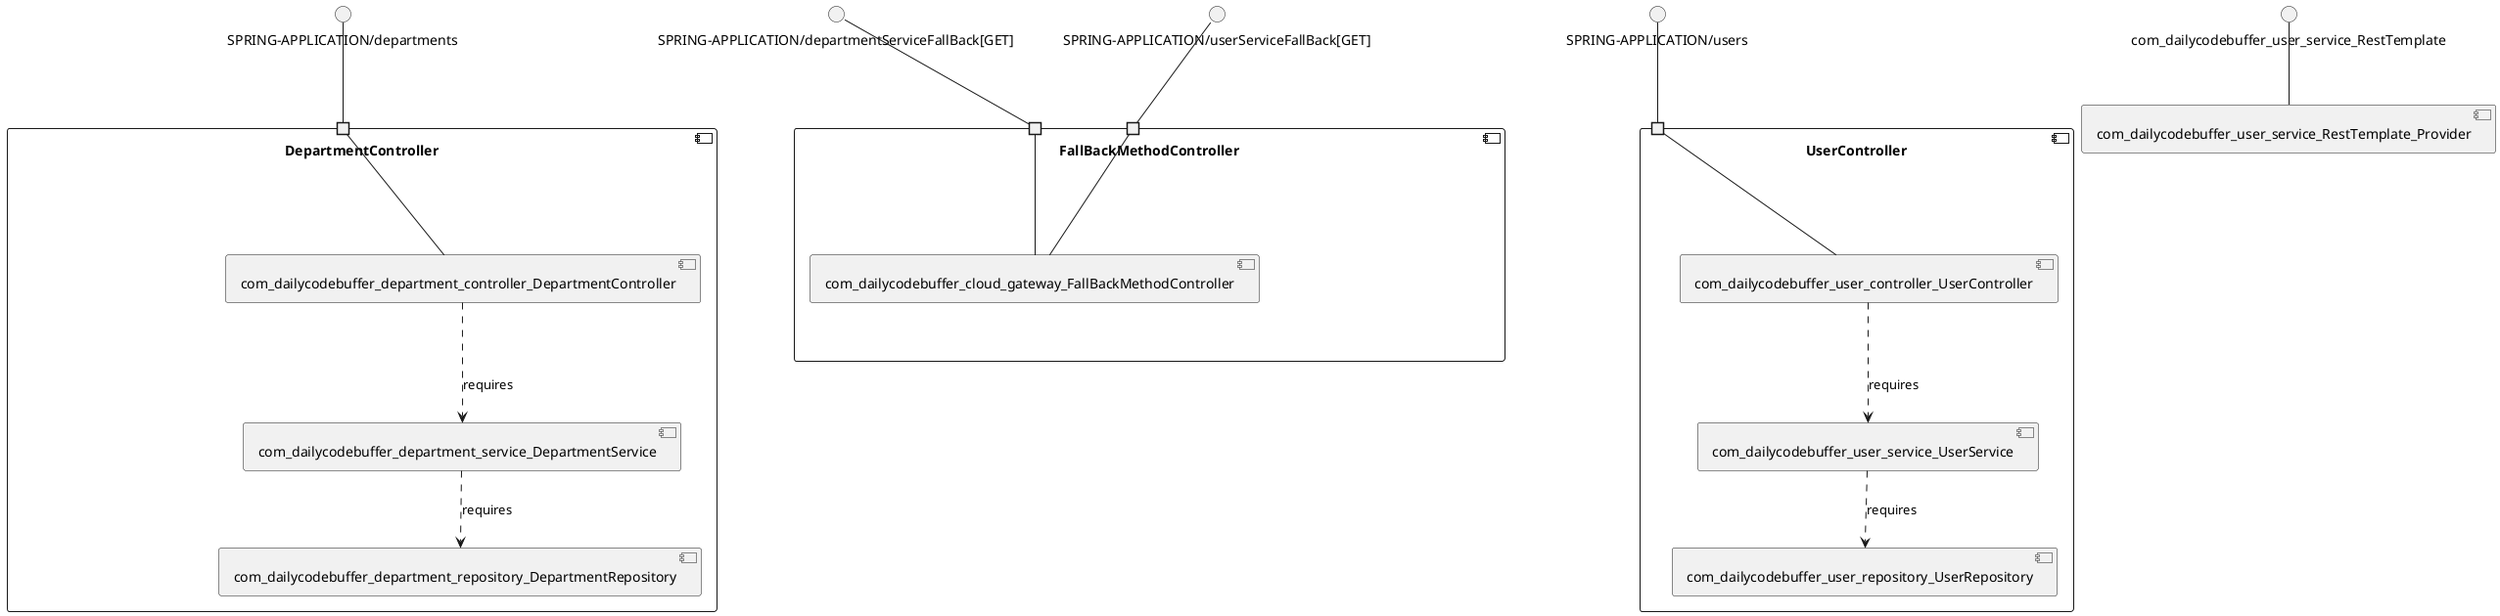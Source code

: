 @startuml
skinparam fixCircleLabelOverlapping true
skinparam componentStyle uml2
component "DepartmentController\n\n\n\n\n\n" {
[com_dailycodebuffer_department_controller_DepartmentController]
[com_dailycodebuffer_department_repository_DepartmentRepository]
[com_dailycodebuffer_department_service_DepartmentService]
portin " " as DepartmentController_requires_SPRING_APPLICATION_departments
[com_dailycodebuffer_department_controller_DepartmentController]..>[com_dailycodebuffer_department_service_DepartmentService] : requires
[com_dailycodebuffer_department_service_DepartmentService]..>[com_dailycodebuffer_department_repository_DepartmentRepository] : requires
"DepartmentController_requires_SPRING_APPLICATION_departments"--[com_dailycodebuffer_department_controller_DepartmentController]
}
interface "SPRING-APPLICATION/departments" as interface.SPRING_APPLICATION_departments
interface.SPRING_APPLICATION_departments--"DepartmentController_requires_SPRING_APPLICATION_departments"
component "FallBackMethodController\n\n\n\n\n\n" {
[com_dailycodebuffer_cloud_gateway_FallBackMethodController]
portin " " as FallBackMethodController_requires_SPRING_APPLICATION_departmentServiceFallBack_GET_
portin " " as FallBackMethodController_requires_SPRING_APPLICATION_userServiceFallBack_GET_
"FallBackMethodController_requires_SPRING_APPLICATION_departmentServiceFallBack_GET_"--[com_dailycodebuffer_cloud_gateway_FallBackMethodController]
"FallBackMethodController_requires_SPRING_APPLICATION_userServiceFallBack_GET_"--[com_dailycodebuffer_cloud_gateway_FallBackMethodController]
}
interface "SPRING-APPLICATION/departmentServiceFallBack[GET]" as interface.SPRING_APPLICATION_departmentServiceFallBack_GET_
interface.SPRING_APPLICATION_departmentServiceFallBack_GET_--"FallBackMethodController_requires_SPRING_APPLICATION_departmentServiceFallBack_GET_"
interface "SPRING-APPLICATION/userServiceFallBack[GET]" as interface.SPRING_APPLICATION_userServiceFallBack_GET_
interface.SPRING_APPLICATION_userServiceFallBack_GET_--"FallBackMethodController_requires_SPRING_APPLICATION_userServiceFallBack_GET_"
component "UserController\n\n\n\n\n\n" {
[com_dailycodebuffer_user_service_UserService]
[com_dailycodebuffer_user_controller_UserController]
[com_dailycodebuffer_user_repository_UserRepository]
portin " " as UserController_requires_SPRING_APPLICATION_users
[com_dailycodebuffer_user_service_UserService]..>[com_dailycodebuffer_user_repository_UserRepository] : requires
[com_dailycodebuffer_user_controller_UserController]..>[com_dailycodebuffer_user_service_UserService] : requires
"UserController_requires_SPRING_APPLICATION_users"--[com_dailycodebuffer_user_controller_UserController]
}
interface "SPRING-APPLICATION/users" as interface.SPRING_APPLICATION_users
interface.SPRING_APPLICATION_users--"UserController_requires_SPRING_APPLICATION_users"
interface "com_dailycodebuffer_user_service_RestTemplate" as interface.com_dailycodebuffer_user_service_RestTemplate
interface.com_dailycodebuffer_user_service_RestTemplate--[com_dailycodebuffer_user_service_RestTemplate_Provider]

@enduml
